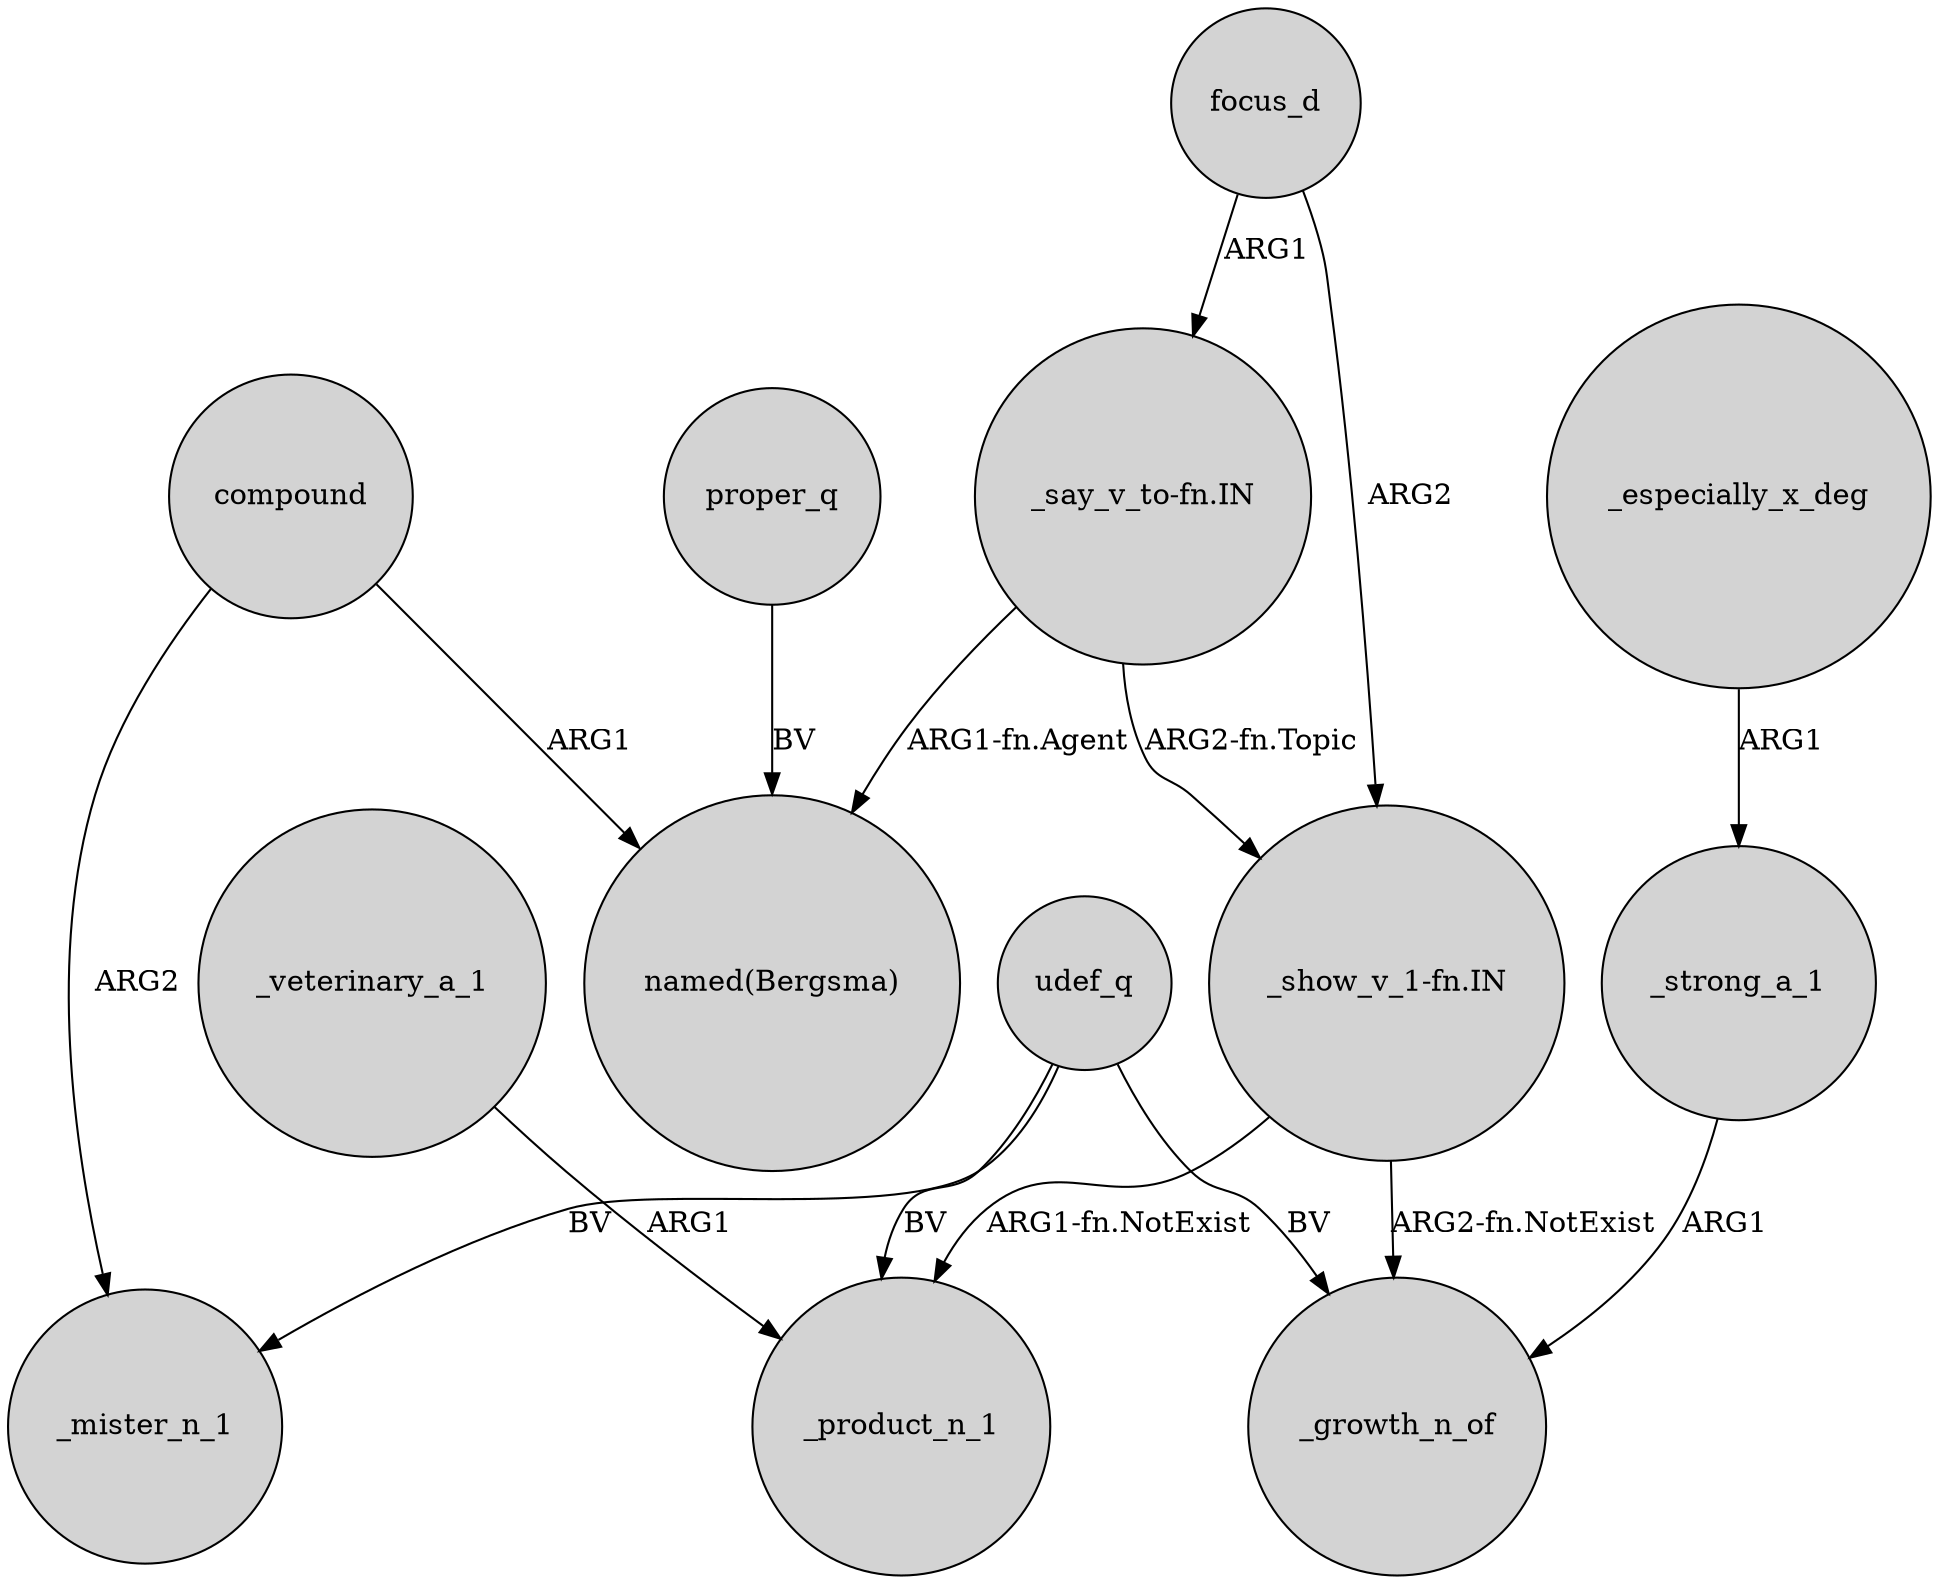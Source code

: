 digraph {
	node [shape=circle style=filled]
	compound -> "named(Bergsma)" [label=ARG1]
	udef_q -> _mister_n_1 [label=BV]
	udef_q -> _product_n_1 [label=BV]
	focus_d -> "_show_v_1-fn.IN" [label=ARG2]
	proper_q -> "named(Bergsma)" [label=BV]
	"_show_v_1-fn.IN" -> _product_n_1 [label="ARG1-fn.NotExist"]
	_especially_x_deg -> _strong_a_1 [label=ARG1]
	udef_q -> _growth_n_of [label=BV]
	"_say_v_to-fn.IN" -> "named(Bergsma)" [label="ARG1-fn.Agent"]
	"_say_v_to-fn.IN" -> "_show_v_1-fn.IN" [label="ARG2-fn.Topic"]
	_veterinary_a_1 -> _product_n_1 [label=ARG1]
	_strong_a_1 -> _growth_n_of [label=ARG1]
	compound -> _mister_n_1 [label=ARG2]
	focus_d -> "_say_v_to-fn.IN" [label=ARG1]
	"_show_v_1-fn.IN" -> _growth_n_of [label="ARG2-fn.NotExist"]
}
